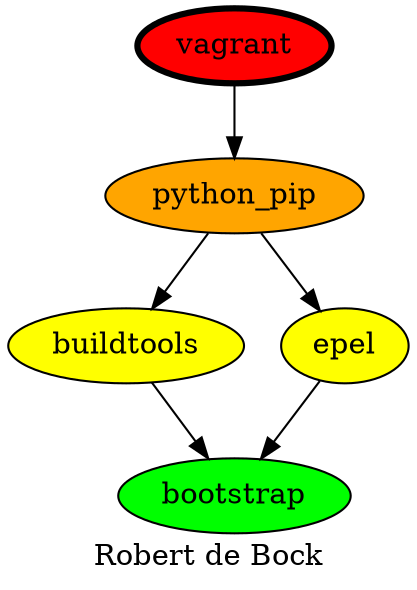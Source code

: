 digraph PhiloDilemma {
  label = "Robert de Bock" ;
  overlap=false
  {
    bootstrap [fillcolor=green style=filled]
    buildtools [fillcolor=yellow style=filled]
    epel [fillcolor=yellow style=filled]
    "python_pip" [fillcolor=orange style=filled]
    vagrant [fillcolor=red style=filled penwidth=3]
  }
  {buildtools epel} -> bootstrap
  "python_pip" -> {buildtools epel}
  vagrant -> "python_pip"
}
